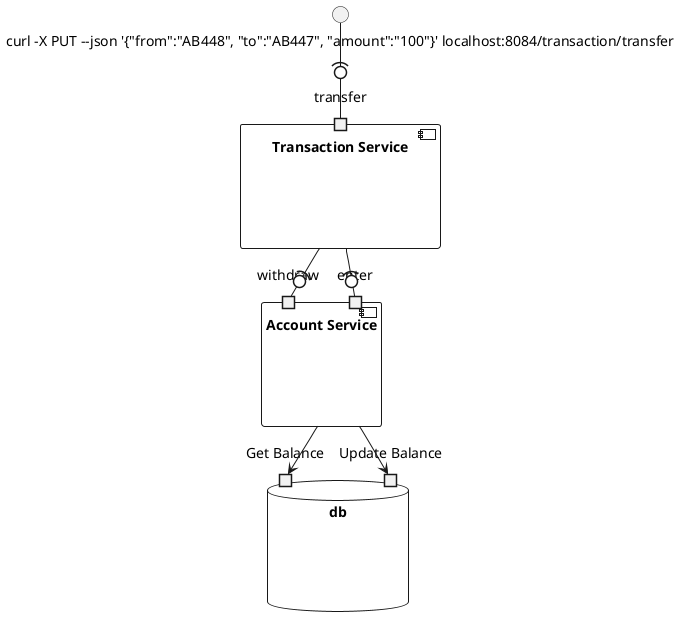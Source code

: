 @startuml
interface "curl -X PUT --json '{"from":"AB448", "to":"AB447", "amount":"100"}' localhost:8084/transaction/transfer" as curl

component "Transaction Service" as tsvc{
  port "transfer" as tp
}


Component "Account Service" as asvc {
  port "withdraw" as wp
  port "enter" as ep
}

Database db {
  port "Get Balance" as getBalance
  port "Update Balance" as updateBalance
}


curl -(0- tp
tsvc -(0- wp
tsvc -(0- ep
asvc --> getBalance
asvc --> updateBalance
@enduml